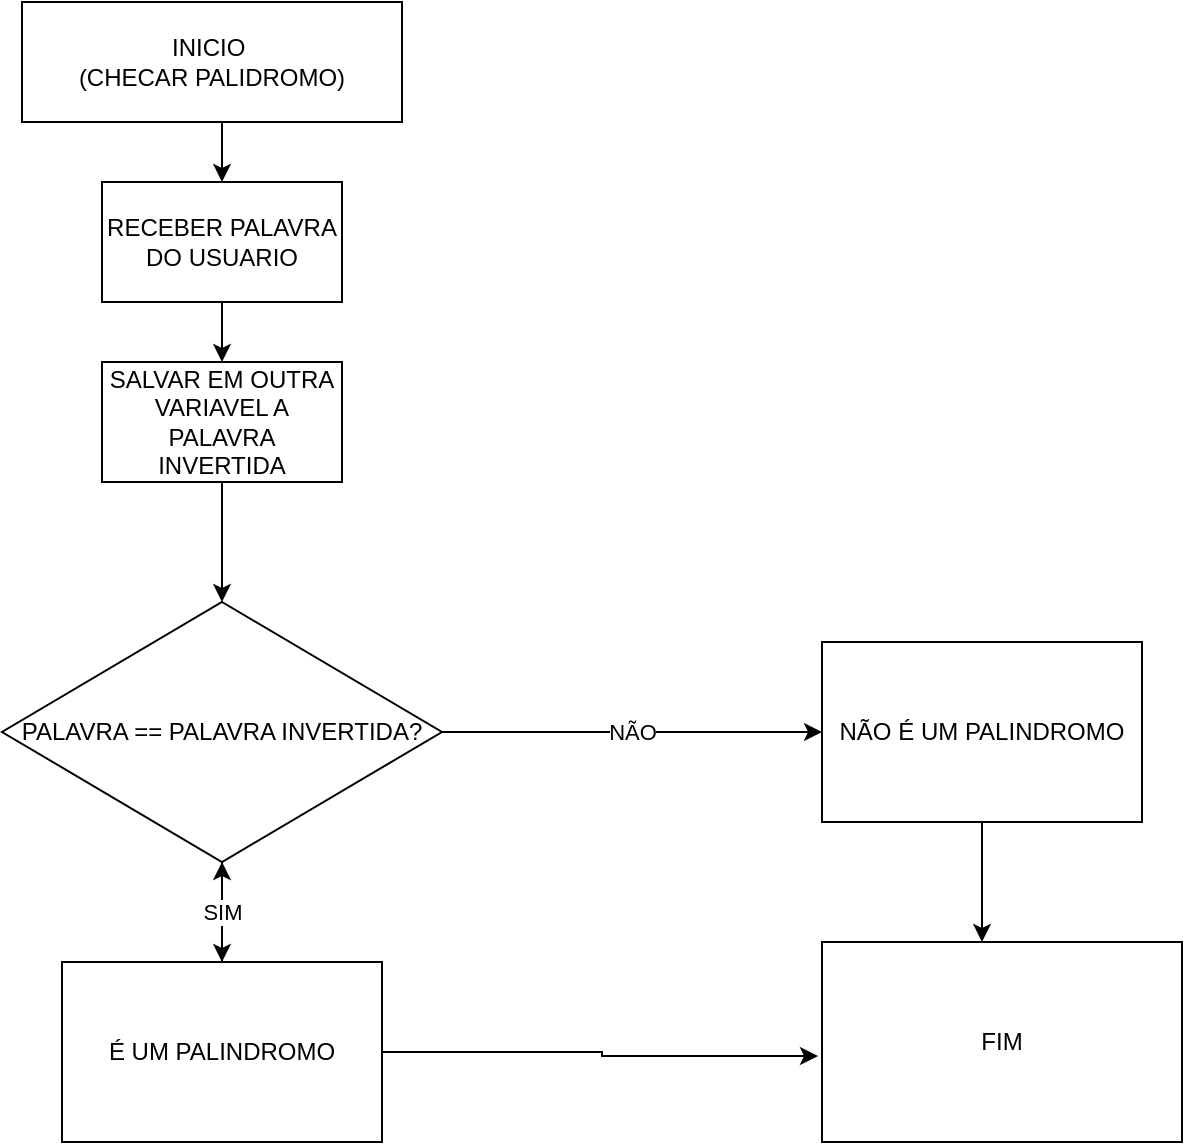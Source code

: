 <mxfile version="24.7.16">
  <diagram name="Página-1" id="uc4TH7y9ghvhZKgbEzJn">
    <mxGraphModel dx="880" dy="426" grid="1" gridSize="10" guides="1" tooltips="1" connect="1" arrows="1" fold="1" page="1" pageScale="1" pageWidth="827" pageHeight="1169" math="0" shadow="0">
      <root>
        <mxCell id="0" />
        <mxCell id="1" parent="0" />
        <mxCell id="h23NwJkyJX22PZot75RO-8" style="edgeStyle=orthogonalEdgeStyle;rounded=0;orthogonalLoop=1;jettySize=auto;html=1;exitX=0.5;exitY=1;exitDx=0;exitDy=0;entryX=0.5;entryY=0;entryDx=0;entryDy=0;" edge="1" parent="1" source="h23NwJkyJX22PZot75RO-1" target="h23NwJkyJX22PZot75RO-2">
          <mxGeometry relative="1" as="geometry" />
        </mxCell>
        <mxCell id="h23NwJkyJX22PZot75RO-1" value="INICIO&amp;nbsp;&lt;div&gt;(CHECAR PALIDROMO)&lt;/div&gt;" style="rounded=0;whiteSpace=wrap;html=1;" vertex="1" parent="1">
          <mxGeometry x="80" y="10" width="190" height="60" as="geometry" />
        </mxCell>
        <mxCell id="h23NwJkyJX22PZot75RO-9" style="edgeStyle=orthogonalEdgeStyle;rounded=0;orthogonalLoop=1;jettySize=auto;html=1;exitX=0.5;exitY=1;exitDx=0;exitDy=0;" edge="1" parent="1" source="h23NwJkyJX22PZot75RO-2" target="h23NwJkyJX22PZot75RO-3">
          <mxGeometry relative="1" as="geometry" />
        </mxCell>
        <mxCell id="h23NwJkyJX22PZot75RO-2" value="RECEBER PALAVRA DO USUARIO" style="rounded=0;whiteSpace=wrap;html=1;" vertex="1" parent="1">
          <mxGeometry x="120" y="100" width="120" height="60" as="geometry" />
        </mxCell>
        <mxCell id="h23NwJkyJX22PZot75RO-10" style="edgeStyle=orthogonalEdgeStyle;rounded=0;orthogonalLoop=1;jettySize=auto;html=1;exitX=0.5;exitY=1;exitDx=0;exitDy=0;entryX=0.5;entryY=0;entryDx=0;entryDy=0;" edge="1" parent="1" source="h23NwJkyJX22PZot75RO-3" target="h23NwJkyJX22PZot75RO-4">
          <mxGeometry relative="1" as="geometry" />
        </mxCell>
        <mxCell id="h23NwJkyJX22PZot75RO-3" value="SALVAR EM OUTRA VARIAVEL A PALAVRA INVERTIDA" style="rounded=0;whiteSpace=wrap;html=1;" vertex="1" parent="1">
          <mxGeometry x="120" y="190" width="120" height="60" as="geometry" />
        </mxCell>
        <mxCell id="h23NwJkyJX22PZot75RO-11" value="NÃO" style="edgeStyle=orthogonalEdgeStyle;rounded=0;orthogonalLoop=1;jettySize=auto;html=1;exitX=1;exitY=0.5;exitDx=0;exitDy=0;entryX=0;entryY=0.5;entryDx=0;entryDy=0;" edge="1" parent="1" source="h23NwJkyJX22PZot75RO-4" target="h23NwJkyJX22PZot75RO-6">
          <mxGeometry relative="1" as="geometry" />
        </mxCell>
        <mxCell id="h23NwJkyJX22PZot75RO-13" style="edgeStyle=orthogonalEdgeStyle;rounded=0;orthogonalLoop=1;jettySize=auto;html=1;exitX=0.5;exitY=1;exitDx=0;exitDy=0;entryX=0.5;entryY=0;entryDx=0;entryDy=0;" edge="1" parent="1" source="h23NwJkyJX22PZot75RO-4" target="h23NwJkyJX22PZot75RO-5">
          <mxGeometry relative="1" as="geometry" />
        </mxCell>
        <mxCell id="h23NwJkyJX22PZot75RO-4" value="PALAVRA == PALAVRA INVERTIDA?" style="rhombus;whiteSpace=wrap;html=1;" vertex="1" parent="1">
          <mxGeometry x="70" y="310" width="220" height="130" as="geometry" />
        </mxCell>
        <mxCell id="h23NwJkyJX22PZot75RO-16" value="SIM" style="edgeStyle=orthogonalEdgeStyle;rounded=0;orthogonalLoop=1;jettySize=auto;html=1;" edge="1" parent="1" source="h23NwJkyJX22PZot75RO-5" target="h23NwJkyJX22PZot75RO-4">
          <mxGeometry relative="1" as="geometry" />
        </mxCell>
        <mxCell id="h23NwJkyJX22PZot75RO-5" value="É UM PALINDROMO" style="rounded=0;whiteSpace=wrap;html=1;" vertex="1" parent="1">
          <mxGeometry x="100" y="490" width="160" height="90" as="geometry" />
        </mxCell>
        <mxCell id="h23NwJkyJX22PZot75RO-12" style="edgeStyle=orthogonalEdgeStyle;rounded=0;orthogonalLoop=1;jettySize=auto;html=1;exitX=0.5;exitY=1;exitDx=0;exitDy=0;" edge="1" parent="1" source="h23NwJkyJX22PZot75RO-6">
          <mxGeometry relative="1" as="geometry">
            <mxPoint x="560" y="480" as="targetPoint" />
          </mxGeometry>
        </mxCell>
        <mxCell id="h23NwJkyJX22PZot75RO-6" value="NÃO É UM PALINDROMO" style="rounded=0;whiteSpace=wrap;html=1;" vertex="1" parent="1">
          <mxGeometry x="480" y="330" width="160" height="90" as="geometry" />
        </mxCell>
        <mxCell id="h23NwJkyJX22PZot75RO-7" value="FIM" style="rounded=0;whiteSpace=wrap;html=1;" vertex="1" parent="1">
          <mxGeometry x="480" y="480" width="180" height="100" as="geometry" />
        </mxCell>
        <mxCell id="h23NwJkyJX22PZot75RO-15" style="edgeStyle=orthogonalEdgeStyle;rounded=0;orthogonalLoop=1;jettySize=auto;html=1;exitX=1;exitY=0.5;exitDx=0;exitDy=0;entryX=-0.011;entryY=0.57;entryDx=0;entryDy=0;entryPerimeter=0;" edge="1" parent="1" source="h23NwJkyJX22PZot75RO-5" target="h23NwJkyJX22PZot75RO-7">
          <mxGeometry relative="1" as="geometry" />
        </mxCell>
      </root>
    </mxGraphModel>
  </diagram>
</mxfile>
